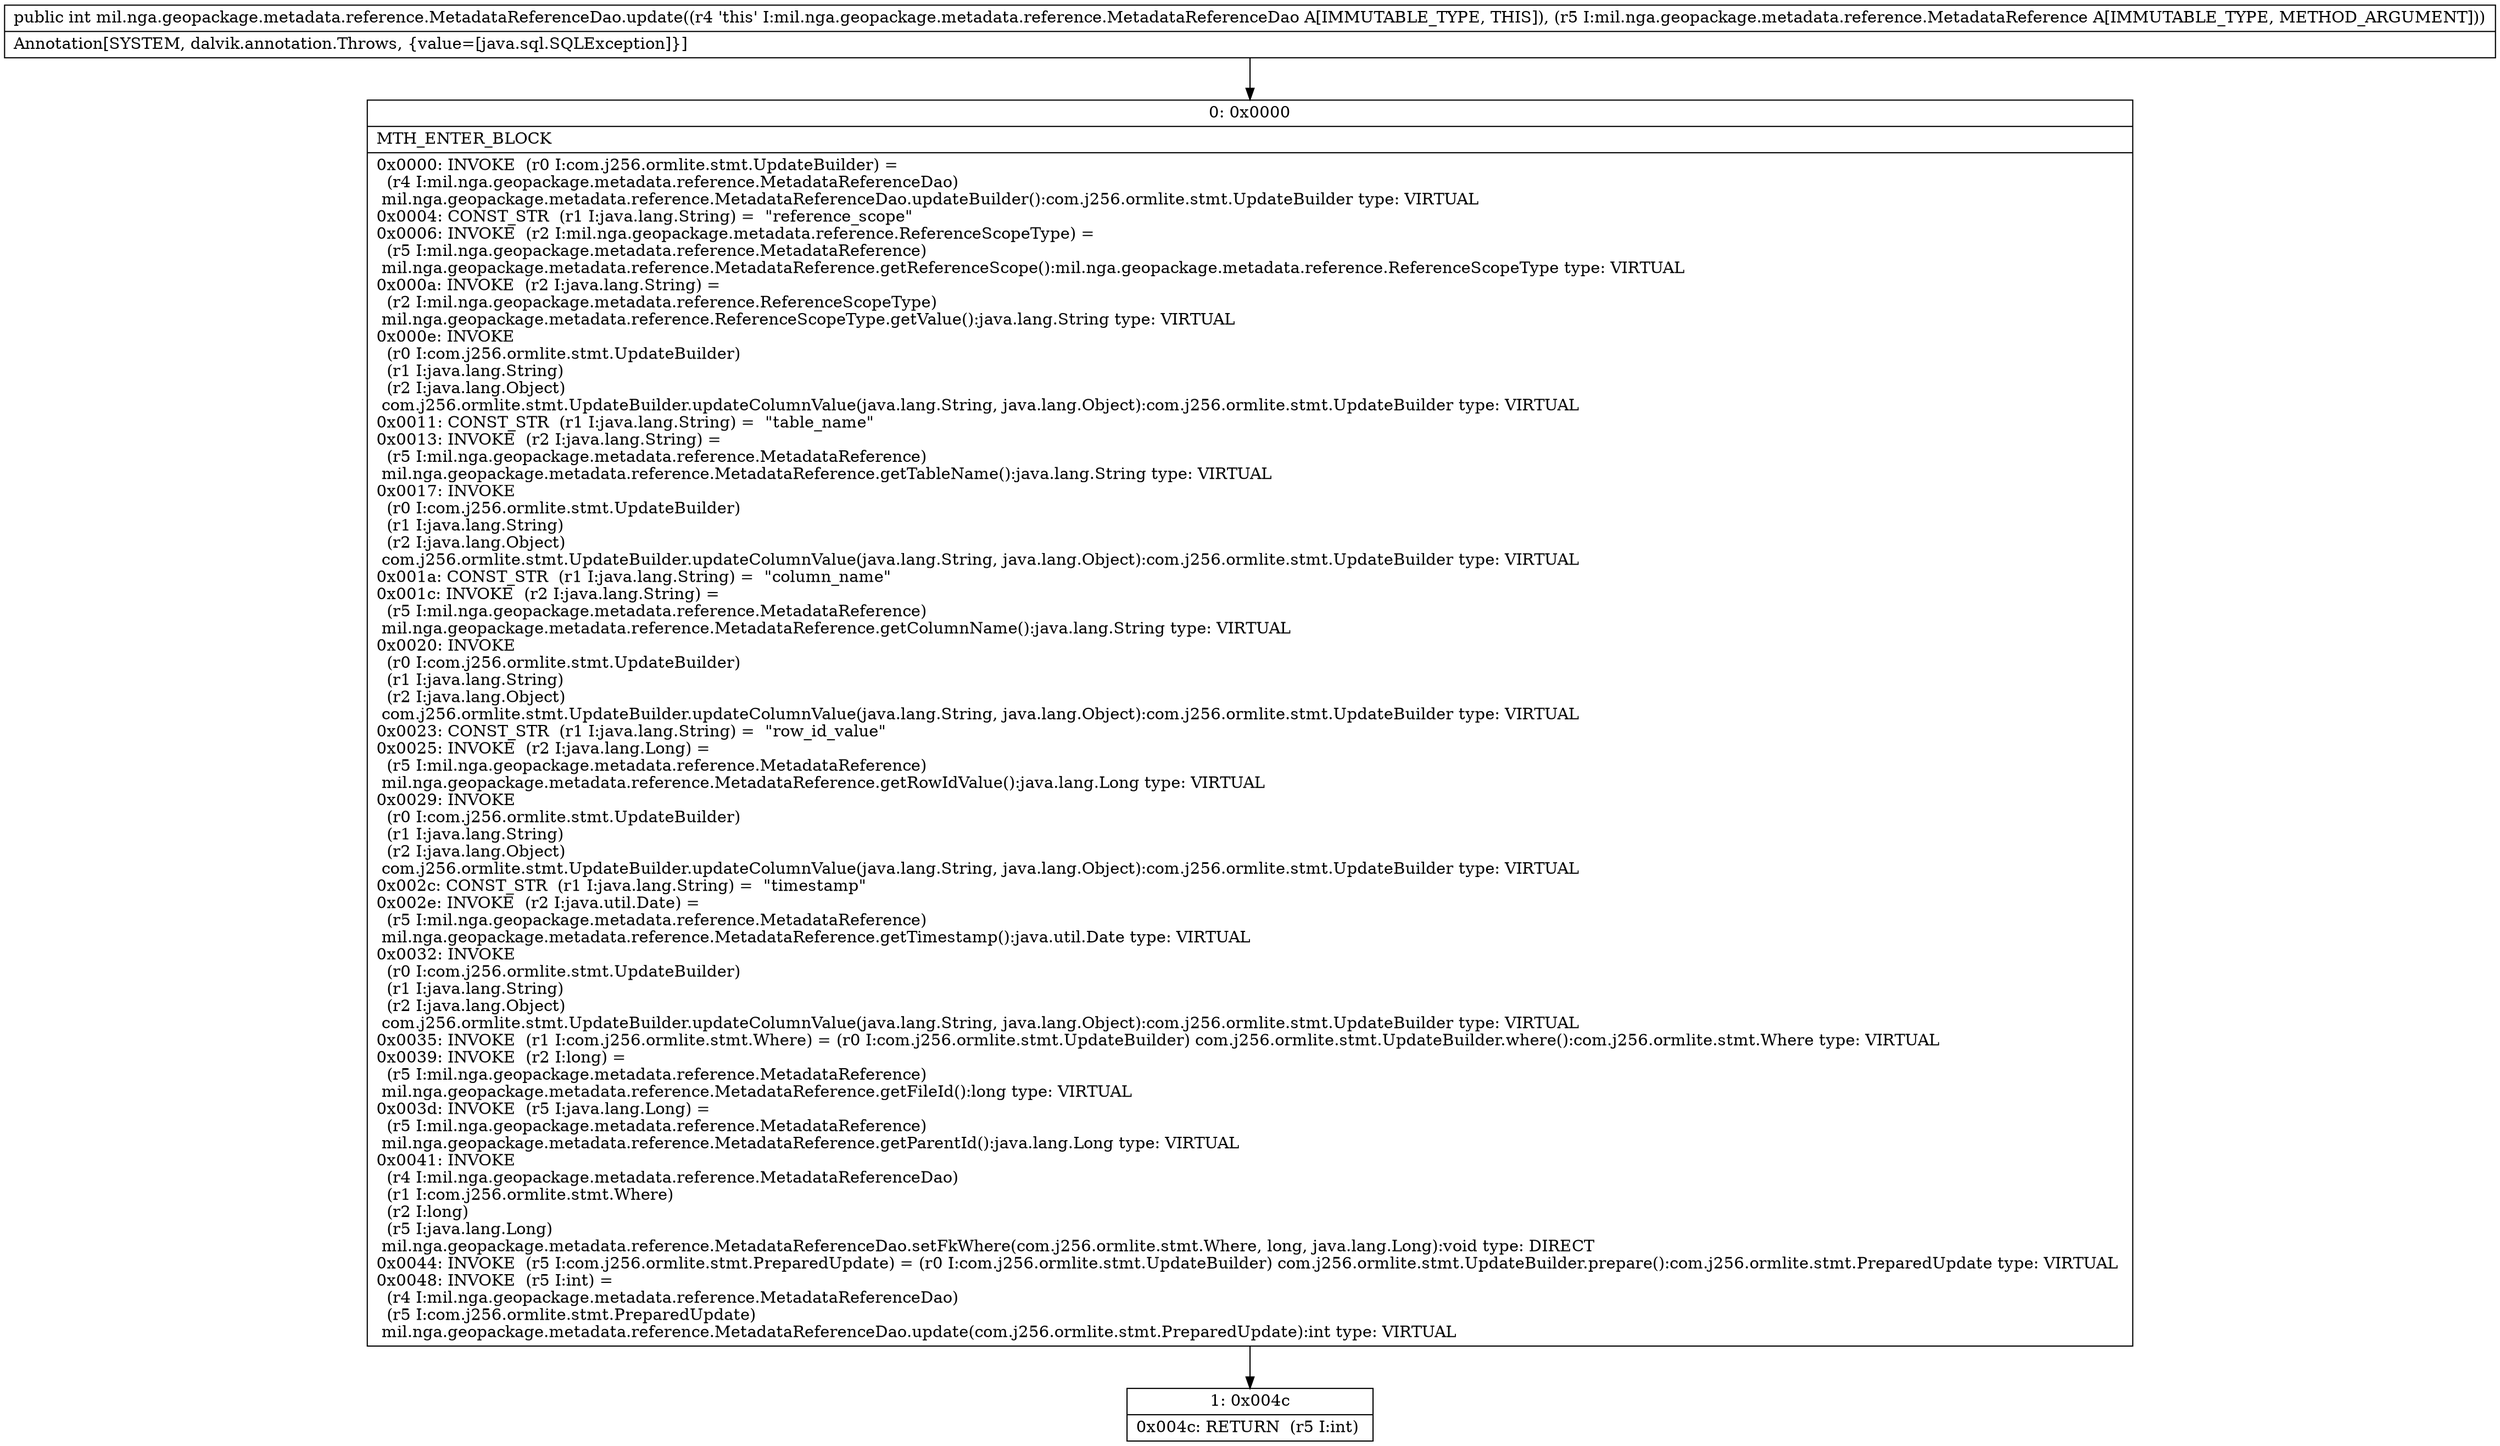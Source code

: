 digraph "CFG formil.nga.geopackage.metadata.reference.MetadataReferenceDao.update(Lmil\/nga\/geopackage\/metadata\/reference\/MetadataReference;)I" {
Node_0 [shape=record,label="{0\:\ 0x0000|MTH_ENTER_BLOCK\l|0x0000: INVOKE  (r0 I:com.j256.ormlite.stmt.UpdateBuilder) = \l  (r4 I:mil.nga.geopackage.metadata.reference.MetadataReferenceDao)\l mil.nga.geopackage.metadata.reference.MetadataReferenceDao.updateBuilder():com.j256.ormlite.stmt.UpdateBuilder type: VIRTUAL \l0x0004: CONST_STR  (r1 I:java.lang.String) =  \"reference_scope\" \l0x0006: INVOKE  (r2 I:mil.nga.geopackage.metadata.reference.ReferenceScopeType) = \l  (r5 I:mil.nga.geopackage.metadata.reference.MetadataReference)\l mil.nga.geopackage.metadata.reference.MetadataReference.getReferenceScope():mil.nga.geopackage.metadata.reference.ReferenceScopeType type: VIRTUAL \l0x000a: INVOKE  (r2 I:java.lang.String) = \l  (r2 I:mil.nga.geopackage.metadata.reference.ReferenceScopeType)\l mil.nga.geopackage.metadata.reference.ReferenceScopeType.getValue():java.lang.String type: VIRTUAL \l0x000e: INVOKE  \l  (r0 I:com.j256.ormlite.stmt.UpdateBuilder)\l  (r1 I:java.lang.String)\l  (r2 I:java.lang.Object)\l com.j256.ormlite.stmt.UpdateBuilder.updateColumnValue(java.lang.String, java.lang.Object):com.j256.ormlite.stmt.UpdateBuilder type: VIRTUAL \l0x0011: CONST_STR  (r1 I:java.lang.String) =  \"table_name\" \l0x0013: INVOKE  (r2 I:java.lang.String) = \l  (r5 I:mil.nga.geopackage.metadata.reference.MetadataReference)\l mil.nga.geopackage.metadata.reference.MetadataReference.getTableName():java.lang.String type: VIRTUAL \l0x0017: INVOKE  \l  (r0 I:com.j256.ormlite.stmt.UpdateBuilder)\l  (r1 I:java.lang.String)\l  (r2 I:java.lang.Object)\l com.j256.ormlite.stmt.UpdateBuilder.updateColumnValue(java.lang.String, java.lang.Object):com.j256.ormlite.stmt.UpdateBuilder type: VIRTUAL \l0x001a: CONST_STR  (r1 I:java.lang.String) =  \"column_name\" \l0x001c: INVOKE  (r2 I:java.lang.String) = \l  (r5 I:mil.nga.geopackage.metadata.reference.MetadataReference)\l mil.nga.geopackage.metadata.reference.MetadataReference.getColumnName():java.lang.String type: VIRTUAL \l0x0020: INVOKE  \l  (r0 I:com.j256.ormlite.stmt.UpdateBuilder)\l  (r1 I:java.lang.String)\l  (r2 I:java.lang.Object)\l com.j256.ormlite.stmt.UpdateBuilder.updateColumnValue(java.lang.String, java.lang.Object):com.j256.ormlite.stmt.UpdateBuilder type: VIRTUAL \l0x0023: CONST_STR  (r1 I:java.lang.String) =  \"row_id_value\" \l0x0025: INVOKE  (r2 I:java.lang.Long) = \l  (r5 I:mil.nga.geopackage.metadata.reference.MetadataReference)\l mil.nga.geopackage.metadata.reference.MetadataReference.getRowIdValue():java.lang.Long type: VIRTUAL \l0x0029: INVOKE  \l  (r0 I:com.j256.ormlite.stmt.UpdateBuilder)\l  (r1 I:java.lang.String)\l  (r2 I:java.lang.Object)\l com.j256.ormlite.stmt.UpdateBuilder.updateColumnValue(java.lang.String, java.lang.Object):com.j256.ormlite.stmt.UpdateBuilder type: VIRTUAL \l0x002c: CONST_STR  (r1 I:java.lang.String) =  \"timestamp\" \l0x002e: INVOKE  (r2 I:java.util.Date) = \l  (r5 I:mil.nga.geopackage.metadata.reference.MetadataReference)\l mil.nga.geopackage.metadata.reference.MetadataReference.getTimestamp():java.util.Date type: VIRTUAL \l0x0032: INVOKE  \l  (r0 I:com.j256.ormlite.stmt.UpdateBuilder)\l  (r1 I:java.lang.String)\l  (r2 I:java.lang.Object)\l com.j256.ormlite.stmt.UpdateBuilder.updateColumnValue(java.lang.String, java.lang.Object):com.j256.ormlite.stmt.UpdateBuilder type: VIRTUAL \l0x0035: INVOKE  (r1 I:com.j256.ormlite.stmt.Where) = (r0 I:com.j256.ormlite.stmt.UpdateBuilder) com.j256.ormlite.stmt.UpdateBuilder.where():com.j256.ormlite.stmt.Where type: VIRTUAL \l0x0039: INVOKE  (r2 I:long) = \l  (r5 I:mil.nga.geopackage.metadata.reference.MetadataReference)\l mil.nga.geopackage.metadata.reference.MetadataReference.getFileId():long type: VIRTUAL \l0x003d: INVOKE  (r5 I:java.lang.Long) = \l  (r5 I:mil.nga.geopackage.metadata.reference.MetadataReference)\l mil.nga.geopackage.metadata.reference.MetadataReference.getParentId():java.lang.Long type: VIRTUAL \l0x0041: INVOKE  \l  (r4 I:mil.nga.geopackage.metadata.reference.MetadataReferenceDao)\l  (r1 I:com.j256.ormlite.stmt.Where)\l  (r2 I:long)\l  (r5 I:java.lang.Long)\l mil.nga.geopackage.metadata.reference.MetadataReferenceDao.setFkWhere(com.j256.ormlite.stmt.Where, long, java.lang.Long):void type: DIRECT \l0x0044: INVOKE  (r5 I:com.j256.ormlite.stmt.PreparedUpdate) = (r0 I:com.j256.ormlite.stmt.UpdateBuilder) com.j256.ormlite.stmt.UpdateBuilder.prepare():com.j256.ormlite.stmt.PreparedUpdate type: VIRTUAL \l0x0048: INVOKE  (r5 I:int) = \l  (r4 I:mil.nga.geopackage.metadata.reference.MetadataReferenceDao)\l  (r5 I:com.j256.ormlite.stmt.PreparedUpdate)\l mil.nga.geopackage.metadata.reference.MetadataReferenceDao.update(com.j256.ormlite.stmt.PreparedUpdate):int type: VIRTUAL \l}"];
Node_1 [shape=record,label="{1\:\ 0x004c|0x004c: RETURN  (r5 I:int) \l}"];
MethodNode[shape=record,label="{public int mil.nga.geopackage.metadata.reference.MetadataReferenceDao.update((r4 'this' I:mil.nga.geopackage.metadata.reference.MetadataReferenceDao A[IMMUTABLE_TYPE, THIS]), (r5 I:mil.nga.geopackage.metadata.reference.MetadataReference A[IMMUTABLE_TYPE, METHOD_ARGUMENT]))  | Annotation[SYSTEM, dalvik.annotation.Throws, \{value=[java.sql.SQLException]\}]\l}"];
MethodNode -> Node_0;
Node_0 -> Node_1;
}

